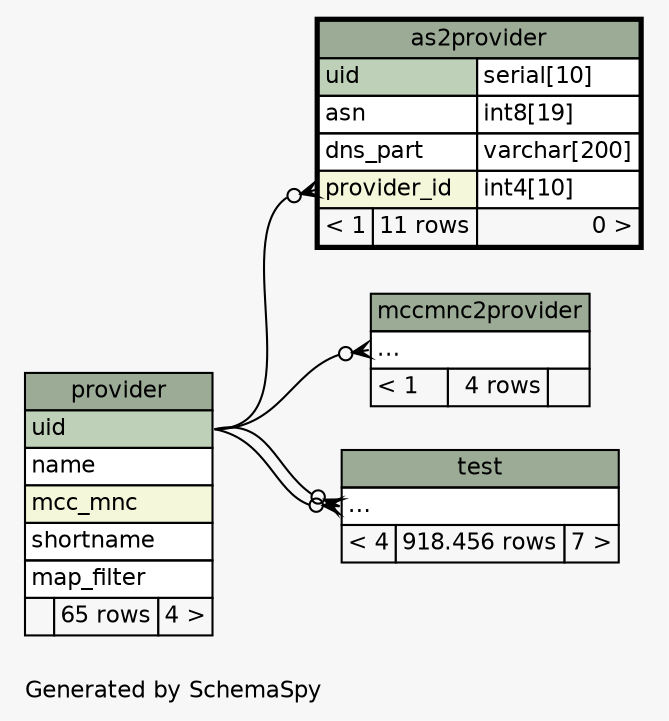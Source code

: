 // dot 2.38.0 on Windows 8 6.2
// SchemaSpy rev 590
digraph "twoDegreesRelationshipsDiagram" {
  graph [
    rankdir="RL"
    bgcolor="#f7f7f7"
    label="\nGenerated by SchemaSpy"
    labeljust="l"
    nodesep="0.18"
    ranksep="0.46"
    fontname="Helvetica"
    fontsize="11"
  ];
  node [
    fontname="Helvetica"
    fontsize="11"
    shape="plaintext"
  ];
  edge [
    arrowsize="0.8"
  ];
  "as2provider":"provider_id":w -> "provider":"uid":e [arrowhead=none dir=back arrowtail=crowodot];
  "mccmnc2provider":"elipses":w -> "provider":"uid":e [arrowhead=none dir=back arrowtail=crowodot];
  "test":"elipses":w -> "provider":"uid":e [arrowhead=none dir=back arrowtail=crowodot];
  "test":"elipses":w -> "provider":"uid":e [arrowhead=none dir=back arrowtail=crowodot];
  "as2provider" [
    label=<
    <TABLE BORDER="2" CELLBORDER="1" CELLSPACING="0" BGCOLOR="#ffffff">
      <TR><TD COLSPAN="3" BGCOLOR="#9bab96" ALIGN="CENTER">as2provider</TD></TR>
      <TR><TD PORT="uid" COLSPAN="2" BGCOLOR="#bed1b8" ALIGN="LEFT">uid</TD><TD PORT="uid.type" ALIGN="LEFT">serial[10]</TD></TR>
      <TR><TD PORT="asn" COLSPAN="2" ALIGN="LEFT">asn</TD><TD PORT="asn.type" ALIGN="LEFT">int8[19]</TD></TR>
      <TR><TD PORT="dns_part" COLSPAN="2" ALIGN="LEFT">dns_part</TD><TD PORT="dns_part.type" ALIGN="LEFT">varchar[200]</TD></TR>
      <TR><TD PORT="provider_id" COLSPAN="2" BGCOLOR="#f4f7da" ALIGN="LEFT">provider_id</TD><TD PORT="provider_id.type" ALIGN="LEFT">int4[10]</TD></TR>
      <TR><TD ALIGN="LEFT" BGCOLOR="#f7f7f7">&lt; 1</TD><TD ALIGN="RIGHT" BGCOLOR="#f7f7f7">11 rows</TD><TD ALIGN="RIGHT" BGCOLOR="#f7f7f7">0 &gt;</TD></TR>
    </TABLE>>
    URL="as2provider.html"
    tooltip="as2provider"
  ];
  "mccmnc2provider" [
    label=<
    <TABLE BORDER="0" CELLBORDER="1" CELLSPACING="0" BGCOLOR="#ffffff">
      <TR><TD COLSPAN="3" BGCOLOR="#9bab96" ALIGN="CENTER">mccmnc2provider</TD></TR>
      <TR><TD PORT="elipses" COLSPAN="3" ALIGN="LEFT">...</TD></TR>
      <TR><TD ALIGN="LEFT" BGCOLOR="#f7f7f7">&lt; 1</TD><TD ALIGN="RIGHT" BGCOLOR="#f7f7f7">4 rows</TD><TD ALIGN="RIGHT" BGCOLOR="#f7f7f7">  </TD></TR>
    </TABLE>>
    URL="mccmnc2provider.html"
    tooltip="mccmnc2provider"
  ];
  "provider" [
    label=<
    <TABLE BORDER="0" CELLBORDER="1" CELLSPACING="0" BGCOLOR="#ffffff">
      <TR><TD COLSPAN="3" BGCOLOR="#9bab96" ALIGN="CENTER">provider</TD></TR>
      <TR><TD PORT="uid" COLSPAN="3" BGCOLOR="#bed1b8" ALIGN="LEFT">uid</TD></TR>
      <TR><TD PORT="name" COLSPAN="3" ALIGN="LEFT">name</TD></TR>
      <TR><TD PORT="mcc_mnc" COLSPAN="3" BGCOLOR="#f4f7da" ALIGN="LEFT">mcc_mnc</TD></TR>
      <TR><TD PORT="shortname" COLSPAN="3" ALIGN="LEFT">shortname</TD></TR>
      <TR><TD PORT="map_filter" COLSPAN="3" ALIGN="LEFT">map_filter</TD></TR>
      <TR><TD ALIGN="LEFT" BGCOLOR="#f7f7f7">  </TD><TD ALIGN="RIGHT" BGCOLOR="#f7f7f7">65 rows</TD><TD ALIGN="RIGHT" BGCOLOR="#f7f7f7">4 &gt;</TD></TR>
    </TABLE>>
    URL="provider.html"
    tooltip="provider"
  ];
  "test" [
    label=<
    <TABLE BORDER="0" CELLBORDER="1" CELLSPACING="0" BGCOLOR="#ffffff">
      <TR><TD COLSPAN="3" BGCOLOR="#9bab96" ALIGN="CENTER">test</TD></TR>
      <TR><TD PORT="elipses" COLSPAN="3" ALIGN="LEFT">...</TD></TR>
      <TR><TD ALIGN="LEFT" BGCOLOR="#f7f7f7">&lt; 4</TD><TD ALIGN="RIGHT" BGCOLOR="#f7f7f7">918.456 rows</TD><TD ALIGN="RIGHT" BGCOLOR="#f7f7f7">7 &gt;</TD></TR>
    </TABLE>>
    URL="test.html"
    tooltip="test"
  ];
}
